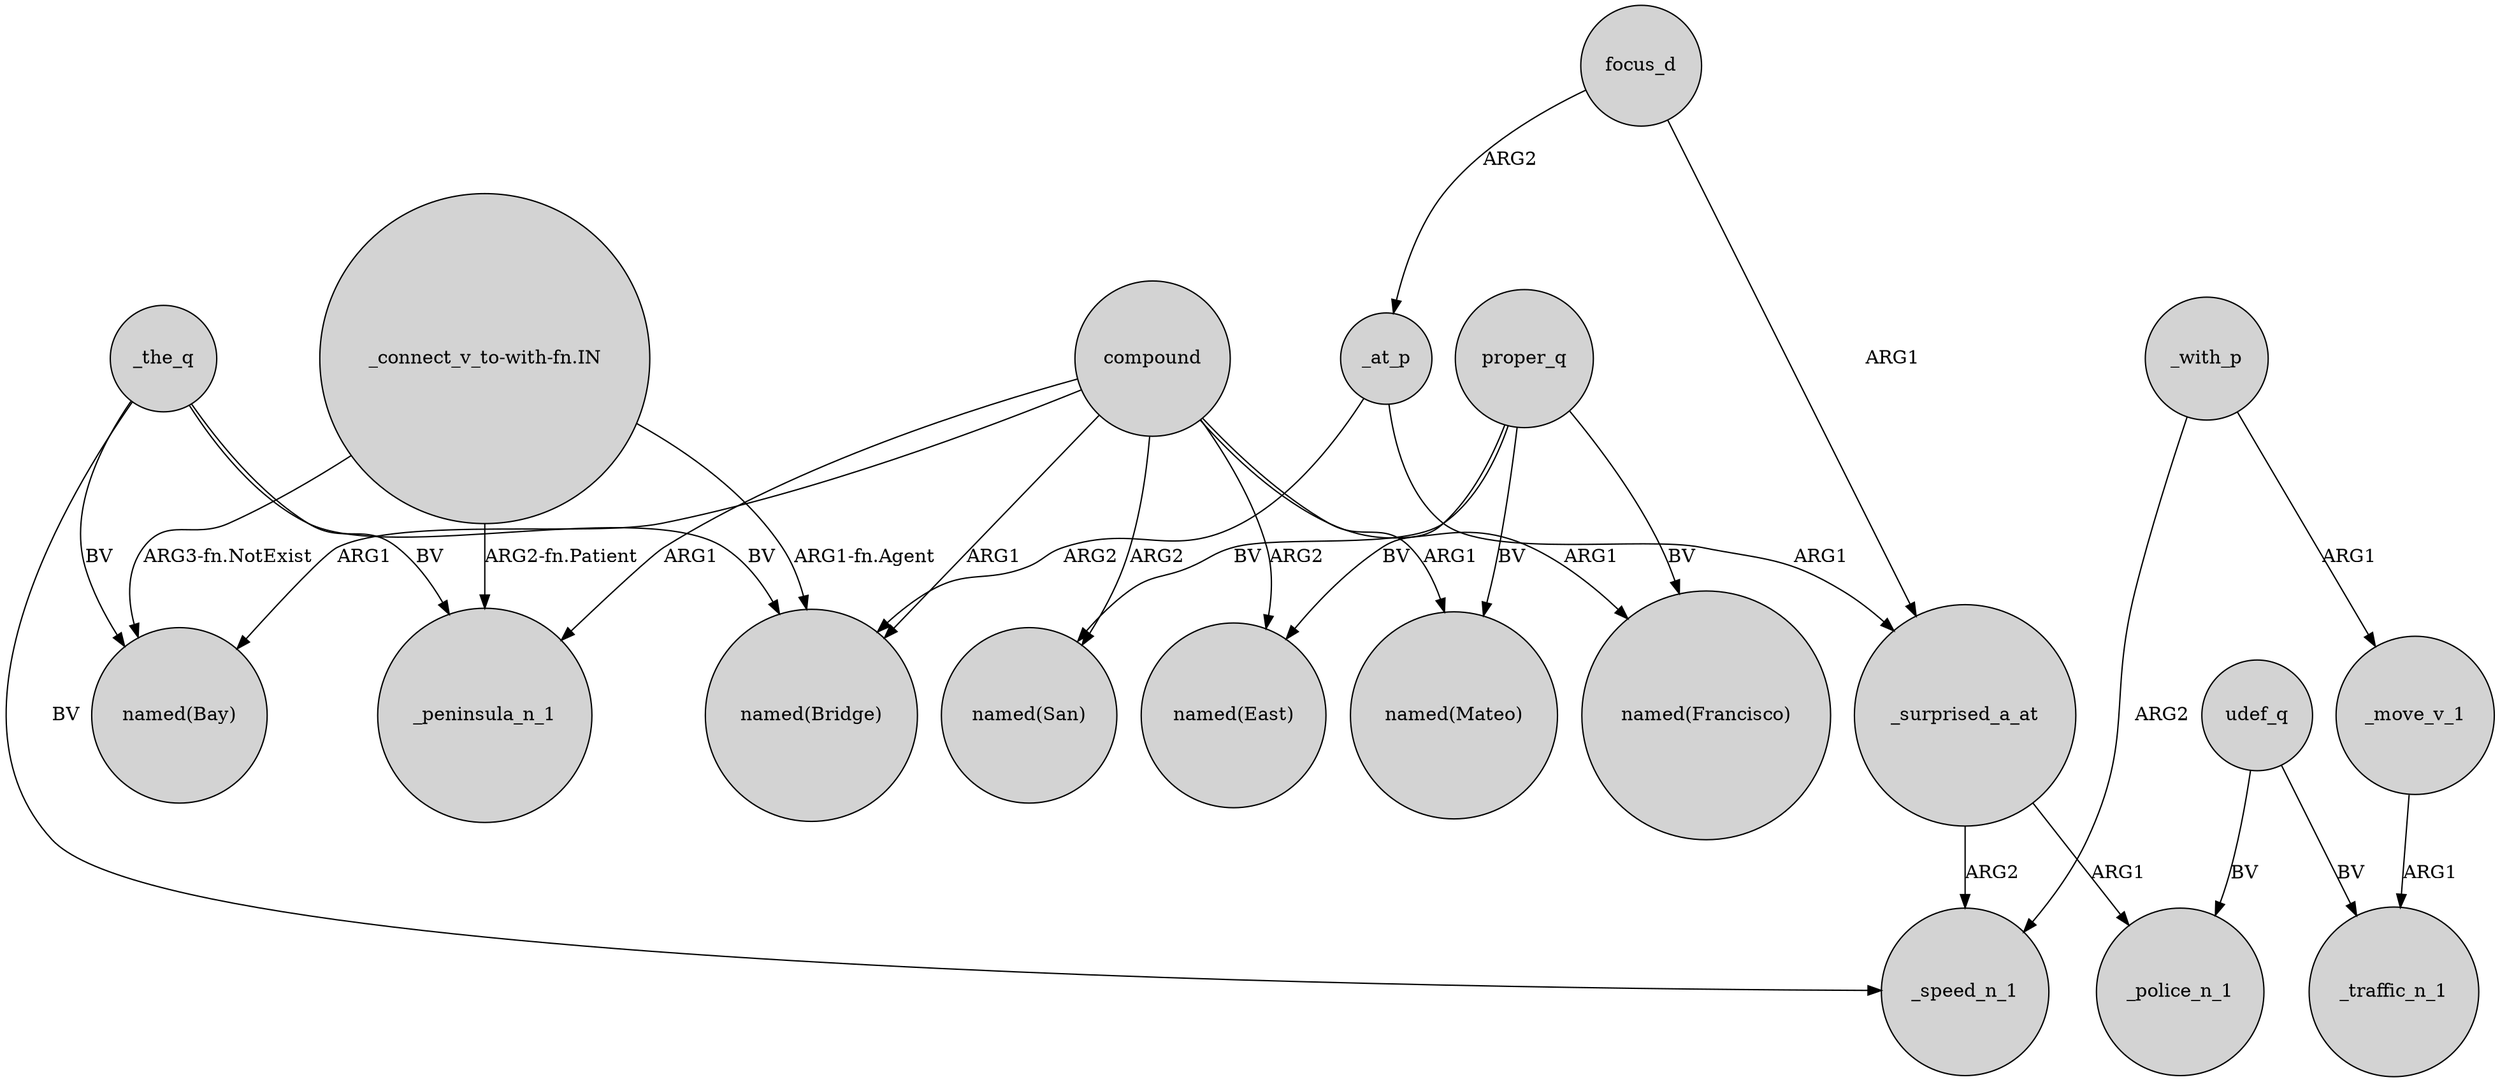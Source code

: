 digraph {
	node [shape=circle style=filled]
	compound -> _peninsula_n_1 [label=ARG1]
	"_connect_v_to-with-fn.IN" -> "named(Bridge)" [label="ARG1-fn.Agent"]
	proper_q -> "named(Francisco)" [label=BV]
	compound -> "named(San)" [label=ARG2]
	"_connect_v_to-with-fn.IN" -> "named(Bay)" [label="ARG3-fn.NotExist"]
	_surprised_a_at -> _speed_n_1 [label=ARG2]
	_at_p -> _surprised_a_at [label=ARG1]
	focus_d -> _at_p [label=ARG2]
	_surprised_a_at -> _police_n_1 [label=ARG1]
	_the_q -> _speed_n_1 [label=BV]
	compound -> "named(Mateo)" [label=ARG1]
	_with_p -> _speed_n_1 [label=ARG2]
	_the_q -> "named(Bay)" [label=BV]
	udef_q -> _police_n_1 [label=BV]
	_with_p -> _move_v_1 [label=ARG1]
	proper_q -> "named(Mateo)" [label=BV]
	_the_q -> _peninsula_n_1 [label=BV]
	compound -> "named(Francisco)" [label=ARG1]
	compound -> "named(Bridge)" [label=ARG1]
	compound -> "named(Bay)" [label=ARG1]
	_at_p -> "named(Bridge)" [label=ARG2]
	udef_q -> _traffic_n_1 [label=BV]
	proper_q -> "named(San)" [label=BV]
	"_connect_v_to-with-fn.IN" -> _peninsula_n_1 [label="ARG2-fn.Patient"]
	_the_q -> "named(Bridge)" [label=BV]
	proper_q -> "named(East)" [label=BV]
	focus_d -> _surprised_a_at [label=ARG1]
	compound -> "named(East)" [label=ARG2]
	_move_v_1 -> _traffic_n_1 [label=ARG1]
}

